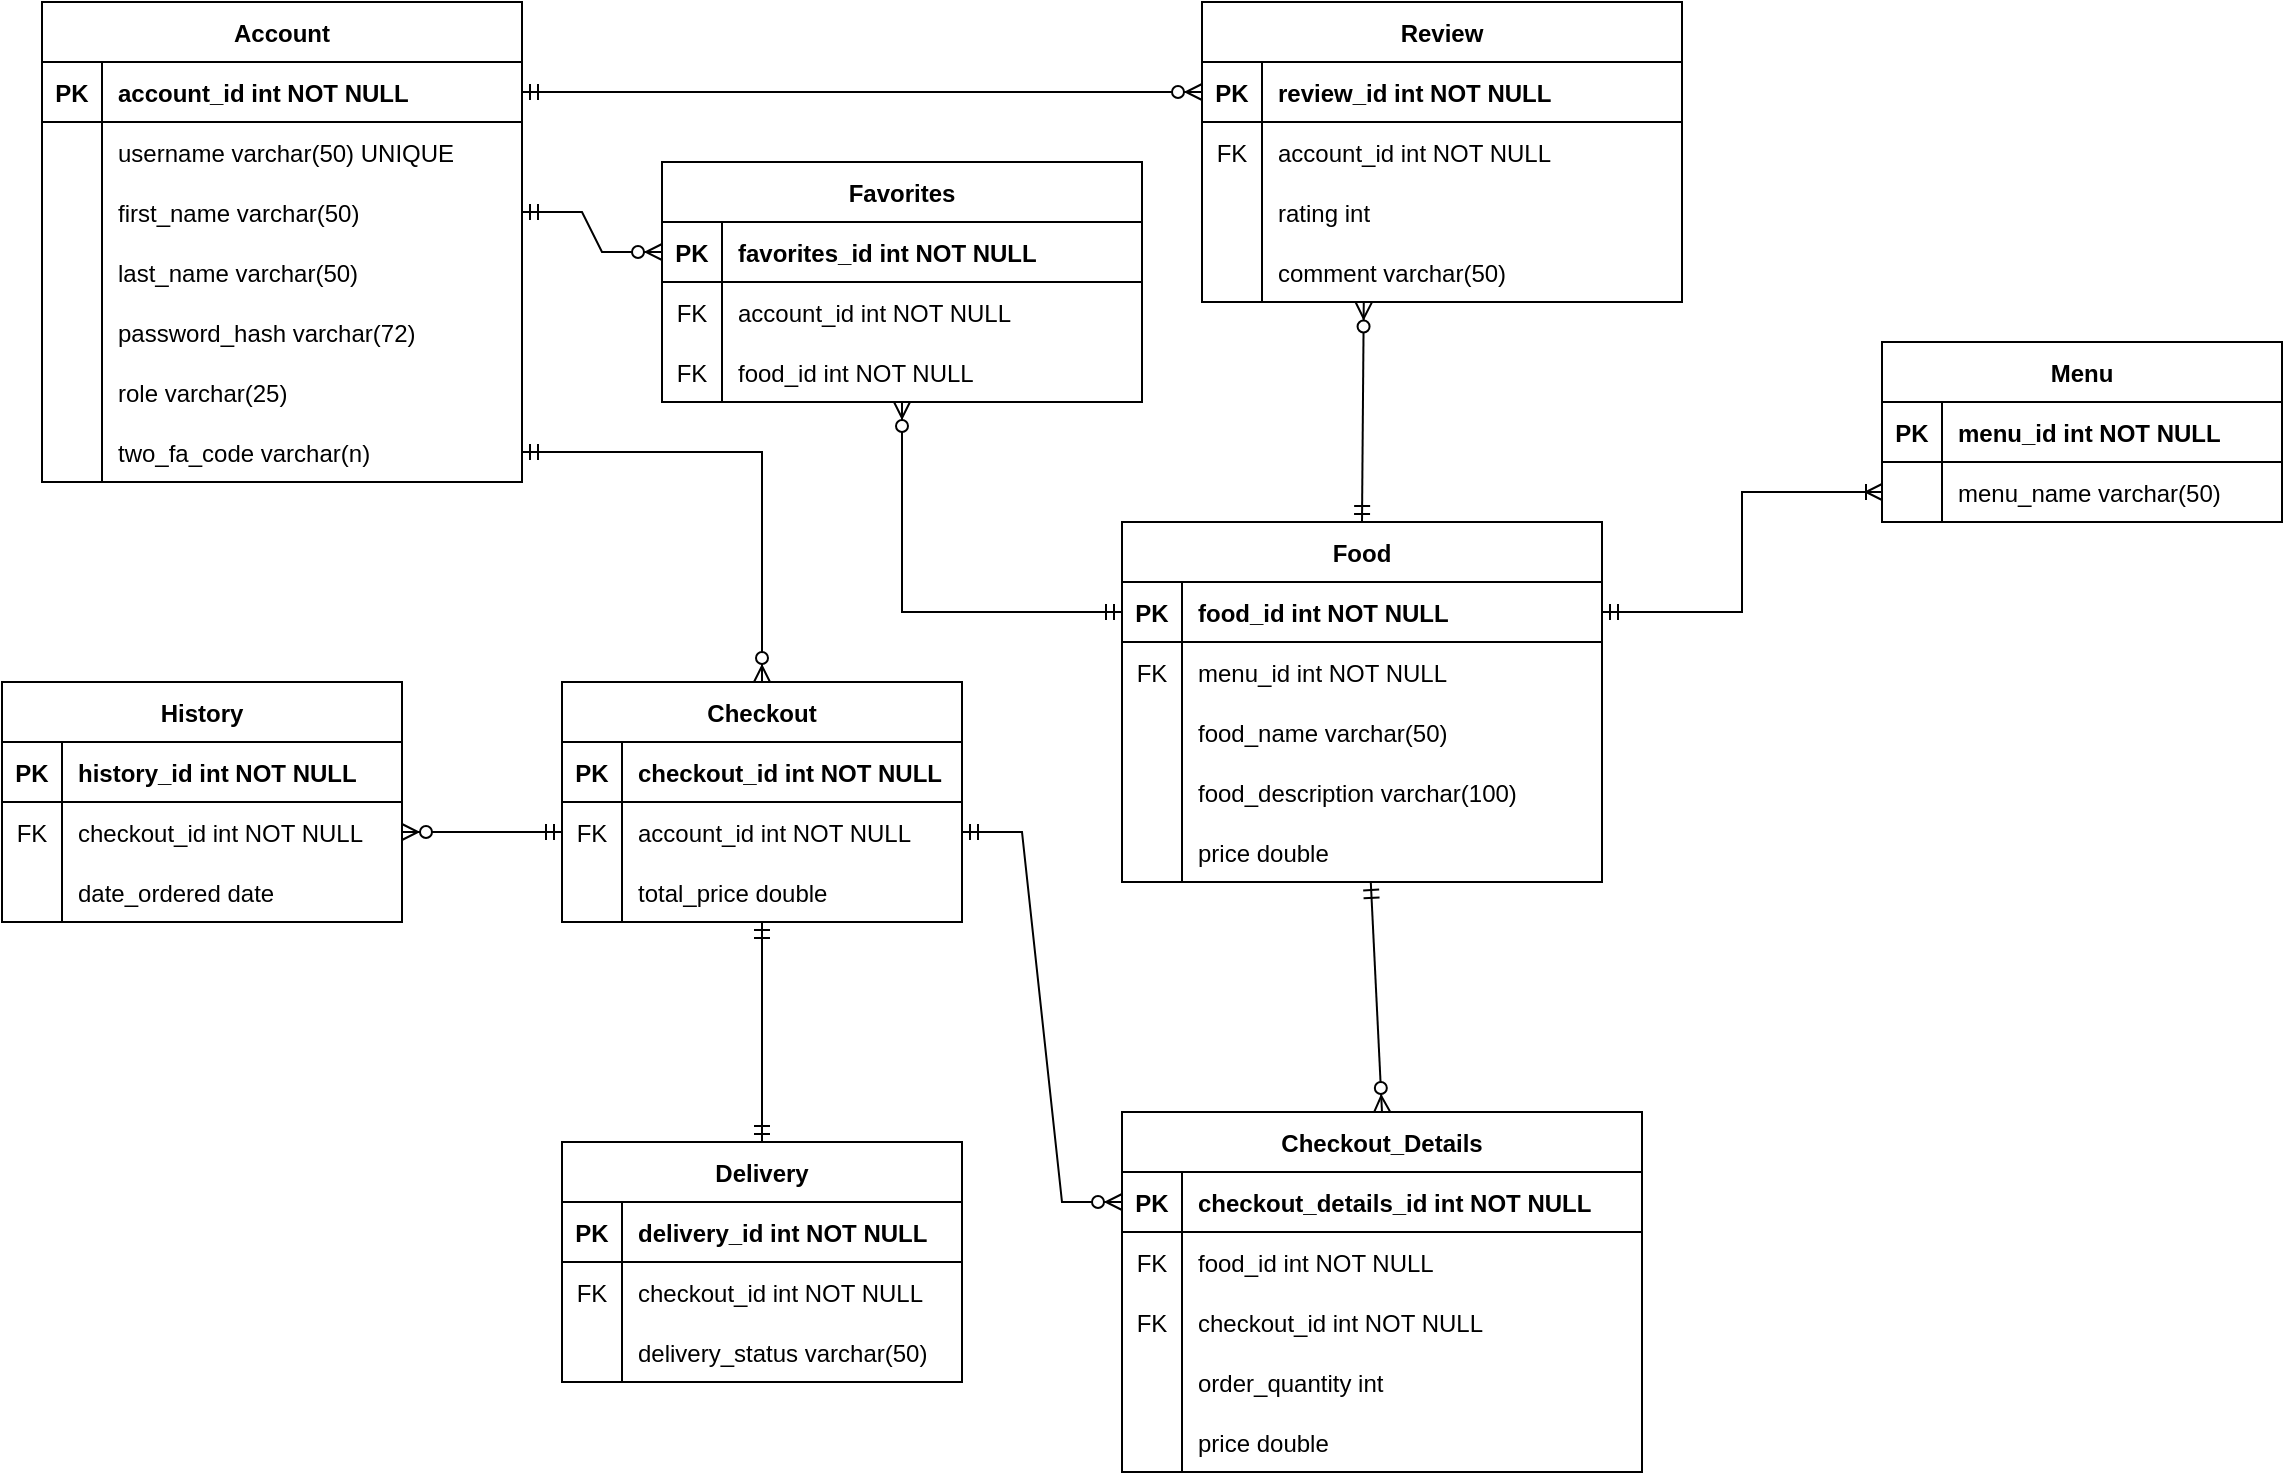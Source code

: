<mxfile version="20.5.1" type="device"><diagram id="R2lEEEUBdFMjLlhIrx00" name="Page-1"><mxGraphModel dx="1298" dy="674" grid="1" gridSize="10" guides="1" tooltips="1" connect="1" arrows="1" fold="1" page="1" pageScale="1" pageWidth="850" pageHeight="1100" math="0" shadow="0" extFonts="Permanent Marker^https://fonts.googleapis.com/css?family=Permanent+Marker"><root><mxCell id="0"/><mxCell id="1" parent="0"/><mxCell id="YbYErxFP-lbAwRTRy43z-1" value="Account" style="shape=table;startSize=30;container=1;collapsible=1;childLayout=tableLayout;fixedRows=1;rowLines=0;fontStyle=1;align=center;resizeLast=1;" parent="1" vertex="1"><mxGeometry x="60" y="100" width="240" height="240" as="geometry"/></mxCell><mxCell id="YbYErxFP-lbAwRTRy43z-2" value="" style="shape=tableRow;horizontal=0;startSize=0;swimlaneHead=0;swimlaneBody=0;fillColor=none;collapsible=0;dropTarget=0;points=[[0,0.5],[1,0.5]];portConstraint=eastwest;top=0;left=0;right=0;bottom=1;" parent="YbYErxFP-lbAwRTRy43z-1" vertex="1"><mxGeometry y="30" width="240" height="30" as="geometry"/></mxCell><mxCell id="YbYErxFP-lbAwRTRy43z-3" value="PK" style="shape=partialRectangle;connectable=0;fillColor=none;top=0;left=0;bottom=0;right=0;fontStyle=1;overflow=hidden;" parent="YbYErxFP-lbAwRTRy43z-2" vertex="1"><mxGeometry width="30" height="30" as="geometry"><mxRectangle width="30" height="30" as="alternateBounds"/></mxGeometry></mxCell><mxCell id="YbYErxFP-lbAwRTRy43z-4" value="account_id int NOT NULL" style="shape=partialRectangle;connectable=0;fillColor=none;top=0;left=0;bottom=0;right=0;align=left;spacingLeft=6;fontStyle=1;overflow=hidden;" parent="YbYErxFP-lbAwRTRy43z-2" vertex="1"><mxGeometry x="30" width="210" height="30" as="geometry"><mxRectangle width="210" height="30" as="alternateBounds"/></mxGeometry></mxCell><mxCell id="b9dShEdk5ULYWn5L9ucZ-7" value="" style="shape=tableRow;horizontal=0;startSize=0;swimlaneHead=0;swimlaneBody=0;fillColor=none;collapsible=0;dropTarget=0;points=[[0,0.5],[1,0.5]];portConstraint=eastwest;top=0;left=0;right=0;bottom=0;" vertex="1" parent="YbYErxFP-lbAwRTRy43z-1"><mxGeometry y="60" width="240" height="30" as="geometry"/></mxCell><mxCell id="b9dShEdk5ULYWn5L9ucZ-8" value="" style="shape=partialRectangle;connectable=0;fillColor=none;top=0;left=0;bottom=0;right=0;editable=1;overflow=hidden;" vertex="1" parent="b9dShEdk5ULYWn5L9ucZ-7"><mxGeometry width="30" height="30" as="geometry"><mxRectangle width="30" height="30" as="alternateBounds"/></mxGeometry></mxCell><mxCell id="b9dShEdk5ULYWn5L9ucZ-9" value="username varchar(50) UNIQUE" style="shape=partialRectangle;connectable=0;fillColor=none;top=0;left=0;bottom=0;right=0;align=left;spacingLeft=6;overflow=hidden;" vertex="1" parent="b9dShEdk5ULYWn5L9ucZ-7"><mxGeometry x="30" width="210" height="30" as="geometry"><mxRectangle width="210" height="30" as="alternateBounds"/></mxGeometry></mxCell><mxCell id="YbYErxFP-lbAwRTRy43z-5" value="" style="shape=tableRow;horizontal=0;startSize=0;swimlaneHead=0;swimlaneBody=0;fillColor=none;collapsible=0;dropTarget=0;points=[[0,0.5],[1,0.5]];portConstraint=eastwest;top=0;left=0;right=0;bottom=0;" parent="YbYErxFP-lbAwRTRy43z-1" vertex="1"><mxGeometry y="90" width="240" height="30" as="geometry"/></mxCell><mxCell id="YbYErxFP-lbAwRTRy43z-6" value="" style="shape=partialRectangle;connectable=0;fillColor=none;top=0;left=0;bottom=0;right=0;editable=1;overflow=hidden;" parent="YbYErxFP-lbAwRTRy43z-5" vertex="1"><mxGeometry width="30" height="30" as="geometry"><mxRectangle width="30" height="30" as="alternateBounds"/></mxGeometry></mxCell><mxCell id="YbYErxFP-lbAwRTRy43z-7" value="first_name varchar(50)" style="shape=partialRectangle;connectable=0;fillColor=none;top=0;left=0;bottom=0;right=0;align=left;spacingLeft=6;overflow=hidden;" parent="YbYErxFP-lbAwRTRy43z-5" vertex="1"><mxGeometry x="30" width="210" height="30" as="geometry"><mxRectangle width="210" height="30" as="alternateBounds"/></mxGeometry></mxCell><mxCell id="YbYErxFP-lbAwRTRy43z-8" value="" style="shape=tableRow;horizontal=0;startSize=0;swimlaneHead=0;swimlaneBody=0;fillColor=none;collapsible=0;dropTarget=0;points=[[0,0.5],[1,0.5]];portConstraint=eastwest;top=0;left=0;right=0;bottom=0;" parent="YbYErxFP-lbAwRTRy43z-1" vertex="1"><mxGeometry y="120" width="240" height="30" as="geometry"/></mxCell><mxCell id="YbYErxFP-lbAwRTRy43z-9" value="" style="shape=partialRectangle;connectable=0;fillColor=none;top=0;left=0;bottom=0;right=0;editable=1;overflow=hidden;" parent="YbYErxFP-lbAwRTRy43z-8" vertex="1"><mxGeometry width="30" height="30" as="geometry"><mxRectangle width="30" height="30" as="alternateBounds"/></mxGeometry></mxCell><mxCell id="YbYErxFP-lbAwRTRy43z-10" value="last_name varchar(50)" style="shape=partialRectangle;connectable=0;fillColor=none;top=0;left=0;bottom=0;right=0;align=left;spacingLeft=6;overflow=hidden;" parent="YbYErxFP-lbAwRTRy43z-8" vertex="1"><mxGeometry x="30" width="210" height="30" as="geometry"><mxRectangle width="210" height="30" as="alternateBounds"/></mxGeometry></mxCell><mxCell id="YbYErxFP-lbAwRTRy43z-11" value="" style="shape=tableRow;horizontal=0;startSize=0;swimlaneHead=0;swimlaneBody=0;fillColor=none;collapsible=0;dropTarget=0;points=[[0,0.5],[1,0.5]];portConstraint=eastwest;top=0;left=0;right=0;bottom=0;" parent="YbYErxFP-lbAwRTRy43z-1" vertex="1"><mxGeometry y="150" width="240" height="30" as="geometry"/></mxCell><mxCell id="YbYErxFP-lbAwRTRy43z-12" value="" style="shape=partialRectangle;connectable=0;fillColor=none;top=0;left=0;bottom=0;right=0;editable=1;overflow=hidden;" parent="YbYErxFP-lbAwRTRy43z-11" vertex="1"><mxGeometry width="30" height="30" as="geometry"><mxRectangle width="30" height="30" as="alternateBounds"/></mxGeometry></mxCell><mxCell id="YbYErxFP-lbAwRTRy43z-13" value="password_hash varchar(72)" style="shape=partialRectangle;connectable=0;fillColor=none;top=0;left=0;bottom=0;right=0;align=left;spacingLeft=6;overflow=hidden;" parent="YbYErxFP-lbAwRTRy43z-11" vertex="1"><mxGeometry x="30" width="210" height="30" as="geometry"><mxRectangle width="210" height="30" as="alternateBounds"/></mxGeometry></mxCell><mxCell id="b9dShEdk5ULYWn5L9ucZ-46" value="" style="shape=tableRow;horizontal=0;startSize=0;swimlaneHead=0;swimlaneBody=0;fillColor=none;collapsible=0;dropTarget=0;points=[[0,0.5],[1,0.5]];portConstraint=eastwest;top=0;left=0;right=0;bottom=0;" vertex="1" parent="YbYErxFP-lbAwRTRy43z-1"><mxGeometry y="180" width="240" height="30" as="geometry"/></mxCell><mxCell id="b9dShEdk5ULYWn5L9ucZ-47" value="" style="shape=partialRectangle;connectable=0;fillColor=none;top=0;left=0;bottom=0;right=0;editable=1;overflow=hidden;" vertex="1" parent="b9dShEdk5ULYWn5L9ucZ-46"><mxGeometry width="30" height="30" as="geometry"><mxRectangle width="30" height="30" as="alternateBounds"/></mxGeometry></mxCell><mxCell id="b9dShEdk5ULYWn5L9ucZ-48" value="role varchar(25)" style="shape=partialRectangle;connectable=0;fillColor=none;top=0;left=0;bottom=0;right=0;align=left;spacingLeft=6;overflow=hidden;" vertex="1" parent="b9dShEdk5ULYWn5L9ucZ-46"><mxGeometry x="30" width="210" height="30" as="geometry"><mxRectangle width="210" height="30" as="alternateBounds"/></mxGeometry></mxCell><mxCell id="b9dShEdk5ULYWn5L9ucZ-101" value="" style="shape=tableRow;horizontal=0;startSize=0;swimlaneHead=0;swimlaneBody=0;fillColor=none;collapsible=0;dropTarget=0;points=[[0,0.5],[1,0.5]];portConstraint=eastwest;top=0;left=0;right=0;bottom=0;" vertex="1" parent="YbYErxFP-lbAwRTRy43z-1"><mxGeometry y="210" width="240" height="30" as="geometry"/></mxCell><mxCell id="b9dShEdk5ULYWn5L9ucZ-102" value="" style="shape=partialRectangle;connectable=0;fillColor=none;top=0;left=0;bottom=0;right=0;editable=1;overflow=hidden;" vertex="1" parent="b9dShEdk5ULYWn5L9ucZ-101"><mxGeometry width="30" height="30" as="geometry"><mxRectangle width="30" height="30" as="alternateBounds"/></mxGeometry></mxCell><mxCell id="b9dShEdk5ULYWn5L9ucZ-103" value="two_fa_code varchar(n)" style="shape=partialRectangle;connectable=0;fillColor=none;top=0;left=0;bottom=0;right=0;align=left;spacingLeft=6;overflow=hidden;" vertex="1" parent="b9dShEdk5ULYWn5L9ucZ-101"><mxGeometry x="30" width="210" height="30" as="geometry"><mxRectangle width="210" height="30" as="alternateBounds"/></mxGeometry></mxCell><mxCell id="YbYErxFP-lbAwRTRy43z-30" value="Food" style="shape=table;startSize=30;container=1;collapsible=1;childLayout=tableLayout;fixedRows=1;rowLines=0;fontStyle=1;align=center;resizeLast=1;" parent="1" vertex="1"><mxGeometry x="600" y="360" width="240" height="180" as="geometry"/></mxCell><mxCell id="YbYErxFP-lbAwRTRy43z-31" value="" style="shape=tableRow;horizontal=0;startSize=0;swimlaneHead=0;swimlaneBody=0;fillColor=none;collapsible=0;dropTarget=0;points=[[0,0.5],[1,0.5]];portConstraint=eastwest;top=0;left=0;right=0;bottom=1;" parent="YbYErxFP-lbAwRTRy43z-30" vertex="1"><mxGeometry y="30" width="240" height="30" as="geometry"/></mxCell><mxCell id="YbYErxFP-lbAwRTRy43z-32" value="PK" style="shape=partialRectangle;connectable=0;fillColor=none;top=0;left=0;bottom=0;right=0;fontStyle=1;overflow=hidden;" parent="YbYErxFP-lbAwRTRy43z-31" vertex="1"><mxGeometry width="30" height="30" as="geometry"><mxRectangle width="30" height="30" as="alternateBounds"/></mxGeometry></mxCell><mxCell id="YbYErxFP-lbAwRTRy43z-33" value="food_id int NOT NULL" style="shape=partialRectangle;connectable=0;fillColor=none;top=0;left=0;bottom=0;right=0;align=left;spacingLeft=6;fontStyle=1;overflow=hidden;" parent="YbYErxFP-lbAwRTRy43z-31" vertex="1"><mxGeometry x="30" width="210" height="30" as="geometry"><mxRectangle width="210" height="30" as="alternateBounds"/></mxGeometry></mxCell><mxCell id="b9dShEdk5ULYWn5L9ucZ-10" value="" style="shape=tableRow;horizontal=0;startSize=0;swimlaneHead=0;swimlaneBody=0;fillColor=none;collapsible=0;dropTarget=0;points=[[0,0.5],[1,0.5]];portConstraint=eastwest;top=0;left=0;right=0;bottom=0;" vertex="1" parent="YbYErxFP-lbAwRTRy43z-30"><mxGeometry y="60" width="240" height="30" as="geometry"/></mxCell><mxCell id="b9dShEdk5ULYWn5L9ucZ-11" value="FK" style="shape=partialRectangle;connectable=0;fillColor=none;top=0;left=0;bottom=0;right=0;editable=1;overflow=hidden;" vertex="1" parent="b9dShEdk5ULYWn5L9ucZ-10"><mxGeometry width="30" height="30" as="geometry"><mxRectangle width="30" height="30" as="alternateBounds"/></mxGeometry></mxCell><mxCell id="b9dShEdk5ULYWn5L9ucZ-12" value="menu_id int NOT NULL" style="shape=partialRectangle;connectable=0;fillColor=none;top=0;left=0;bottom=0;right=0;align=left;spacingLeft=6;overflow=hidden;fontStyle=0" vertex="1" parent="b9dShEdk5ULYWn5L9ucZ-10"><mxGeometry x="30" width="210" height="30" as="geometry"><mxRectangle width="210" height="30" as="alternateBounds"/></mxGeometry></mxCell><mxCell id="YbYErxFP-lbAwRTRy43z-34" value="" style="shape=tableRow;horizontal=0;startSize=0;swimlaneHead=0;swimlaneBody=0;fillColor=none;collapsible=0;dropTarget=0;points=[[0,0.5],[1,0.5]];portConstraint=eastwest;top=0;left=0;right=0;bottom=0;" parent="YbYErxFP-lbAwRTRy43z-30" vertex="1"><mxGeometry y="90" width="240" height="30" as="geometry"/></mxCell><mxCell id="YbYErxFP-lbAwRTRy43z-35" value="" style="shape=partialRectangle;connectable=0;fillColor=none;top=0;left=0;bottom=0;right=0;editable=1;overflow=hidden;" parent="YbYErxFP-lbAwRTRy43z-34" vertex="1"><mxGeometry width="30" height="30" as="geometry"><mxRectangle width="30" height="30" as="alternateBounds"/></mxGeometry></mxCell><mxCell id="YbYErxFP-lbAwRTRy43z-36" value="food_name varchar(50)" style="shape=partialRectangle;connectable=0;fillColor=none;top=0;left=0;bottom=0;right=0;align=left;spacingLeft=6;overflow=hidden;" parent="YbYErxFP-lbAwRTRy43z-34" vertex="1"><mxGeometry x="30" width="210" height="30" as="geometry"><mxRectangle width="210" height="30" as="alternateBounds"/></mxGeometry></mxCell><mxCell id="YbYErxFP-lbAwRTRy43z-37" value="" style="shape=tableRow;horizontal=0;startSize=0;swimlaneHead=0;swimlaneBody=0;fillColor=none;collapsible=0;dropTarget=0;points=[[0,0.5],[1,0.5]];portConstraint=eastwest;top=0;left=0;right=0;bottom=0;" parent="YbYErxFP-lbAwRTRy43z-30" vertex="1"><mxGeometry y="120" width="240" height="30" as="geometry"/></mxCell><mxCell id="YbYErxFP-lbAwRTRy43z-38" value="" style="shape=partialRectangle;connectable=0;fillColor=none;top=0;left=0;bottom=0;right=0;editable=1;overflow=hidden;" parent="YbYErxFP-lbAwRTRy43z-37" vertex="1"><mxGeometry width="30" height="30" as="geometry"><mxRectangle width="30" height="30" as="alternateBounds"/></mxGeometry></mxCell><mxCell id="YbYErxFP-lbAwRTRy43z-39" value="food_description varchar(100)" style="shape=partialRectangle;connectable=0;fillColor=none;top=0;left=0;bottom=0;right=0;align=left;spacingLeft=6;overflow=hidden;" parent="YbYErxFP-lbAwRTRy43z-37" vertex="1"><mxGeometry x="30" width="210" height="30" as="geometry"><mxRectangle width="210" height="30" as="alternateBounds"/></mxGeometry></mxCell><mxCell id="YbYErxFP-lbAwRTRy43z-43" value="" style="shape=tableRow;horizontal=0;startSize=0;swimlaneHead=0;swimlaneBody=0;fillColor=none;collapsible=0;dropTarget=0;points=[[0,0.5],[1,0.5]];portConstraint=eastwest;top=0;left=0;right=0;bottom=0;" parent="YbYErxFP-lbAwRTRy43z-30" vertex="1"><mxGeometry y="150" width="240" height="30" as="geometry"/></mxCell><mxCell id="YbYErxFP-lbAwRTRy43z-44" value="" style="shape=partialRectangle;connectable=0;fillColor=none;top=0;left=0;bottom=0;right=0;editable=1;overflow=hidden;" parent="YbYErxFP-lbAwRTRy43z-43" vertex="1"><mxGeometry width="30" height="30" as="geometry"><mxRectangle width="30" height="30" as="alternateBounds"/></mxGeometry></mxCell><mxCell id="YbYErxFP-lbAwRTRy43z-45" value="price double" style="shape=partialRectangle;connectable=0;fillColor=none;top=0;left=0;bottom=0;right=0;align=left;spacingLeft=6;overflow=hidden;" parent="YbYErxFP-lbAwRTRy43z-43" vertex="1"><mxGeometry x="30" width="210" height="30" as="geometry"><mxRectangle width="210" height="30" as="alternateBounds"/></mxGeometry></mxCell><mxCell id="ugY8CHYmhXiJrst5l3J7-14" value="Menu" style="shape=table;startSize=30;container=1;collapsible=1;childLayout=tableLayout;fixedRows=1;rowLines=0;fontStyle=1;align=center;resizeLast=1;" parent="1" vertex="1"><mxGeometry x="980" y="270" width="200" height="90" as="geometry"/></mxCell><mxCell id="ugY8CHYmhXiJrst5l3J7-15" value="" style="shape=tableRow;horizontal=0;startSize=0;swimlaneHead=0;swimlaneBody=0;fillColor=none;collapsible=0;dropTarget=0;points=[[0,0.5],[1,0.5]];portConstraint=eastwest;top=0;left=0;right=0;bottom=1;" parent="ugY8CHYmhXiJrst5l3J7-14" vertex="1"><mxGeometry y="30" width="200" height="30" as="geometry"/></mxCell><mxCell id="ugY8CHYmhXiJrst5l3J7-16" value="PK" style="shape=partialRectangle;connectable=0;fillColor=none;top=0;left=0;bottom=0;right=0;fontStyle=1;overflow=hidden;" parent="ugY8CHYmhXiJrst5l3J7-15" vertex="1"><mxGeometry width="30" height="30" as="geometry"><mxRectangle width="30" height="30" as="alternateBounds"/></mxGeometry></mxCell><mxCell id="ugY8CHYmhXiJrst5l3J7-17" value="menu_id int NOT NULL" style="shape=partialRectangle;connectable=0;fillColor=none;top=0;left=0;bottom=0;right=0;align=left;spacingLeft=6;fontStyle=1;overflow=hidden;" parent="ugY8CHYmhXiJrst5l3J7-15" vertex="1"><mxGeometry x="30" width="170" height="30" as="geometry"><mxRectangle width="170" height="30" as="alternateBounds"/></mxGeometry></mxCell><mxCell id="ugY8CHYmhXiJrst5l3J7-21" value="" style="shape=tableRow;horizontal=0;startSize=0;swimlaneHead=0;swimlaneBody=0;fillColor=none;collapsible=0;dropTarget=0;points=[[0,0.5],[1,0.5]];portConstraint=eastwest;top=0;left=0;right=0;bottom=0;" parent="ugY8CHYmhXiJrst5l3J7-14" vertex="1"><mxGeometry y="60" width="200" height="30" as="geometry"/></mxCell><mxCell id="ugY8CHYmhXiJrst5l3J7-22" value="" style="shape=partialRectangle;connectable=0;fillColor=none;top=0;left=0;bottom=0;right=0;editable=1;overflow=hidden;" parent="ugY8CHYmhXiJrst5l3J7-21" vertex="1"><mxGeometry width="30" height="30" as="geometry"><mxRectangle width="30" height="30" as="alternateBounds"/></mxGeometry></mxCell><mxCell id="ugY8CHYmhXiJrst5l3J7-23" value="menu_name varchar(50)" style="shape=partialRectangle;connectable=0;fillColor=none;top=0;left=0;bottom=0;right=0;align=left;spacingLeft=6;overflow=hidden;" parent="ugY8CHYmhXiJrst5l3J7-21" vertex="1"><mxGeometry x="30" width="170" height="30" as="geometry"><mxRectangle width="170" height="30" as="alternateBounds"/></mxGeometry></mxCell><mxCell id="ugY8CHYmhXiJrst5l3J7-51" value="Checkout_Details" style="shape=table;startSize=30;container=1;collapsible=1;childLayout=tableLayout;fixedRows=1;rowLines=0;fontStyle=1;align=center;resizeLast=1;" parent="1" vertex="1"><mxGeometry x="600" y="655" width="260" height="180" as="geometry"/></mxCell><mxCell id="ugY8CHYmhXiJrst5l3J7-52" value="" style="shape=tableRow;horizontal=0;startSize=0;swimlaneHead=0;swimlaneBody=0;fillColor=none;collapsible=0;dropTarget=0;points=[[0,0.5],[1,0.5]];portConstraint=eastwest;top=0;left=0;right=0;bottom=1;" parent="ugY8CHYmhXiJrst5l3J7-51" vertex="1"><mxGeometry y="30" width="260" height="30" as="geometry"/></mxCell><mxCell id="ugY8CHYmhXiJrst5l3J7-53" value="PK" style="shape=partialRectangle;connectable=0;fillColor=none;top=0;left=0;bottom=0;right=0;fontStyle=1;overflow=hidden;" parent="ugY8CHYmhXiJrst5l3J7-52" vertex="1"><mxGeometry width="30" height="30" as="geometry"><mxRectangle width="30" height="30" as="alternateBounds"/></mxGeometry></mxCell><mxCell id="ugY8CHYmhXiJrst5l3J7-54" value="checkout_details_id int NOT NULL" style="shape=partialRectangle;connectable=0;fillColor=none;top=0;left=0;bottom=0;right=0;align=left;spacingLeft=6;fontStyle=1;overflow=hidden;" parent="ugY8CHYmhXiJrst5l3J7-52" vertex="1"><mxGeometry x="30" width="230" height="30" as="geometry"><mxRectangle width="230" height="30" as="alternateBounds"/></mxGeometry></mxCell><mxCell id="ugY8CHYmhXiJrst5l3J7-55" value="" style="shape=tableRow;horizontal=0;startSize=0;swimlaneHead=0;swimlaneBody=0;fillColor=none;collapsible=0;dropTarget=0;points=[[0,0.5],[1,0.5]];portConstraint=eastwest;top=0;left=0;right=0;bottom=0;" parent="ugY8CHYmhXiJrst5l3J7-51" vertex="1"><mxGeometry y="60" width="260" height="30" as="geometry"/></mxCell><mxCell id="ugY8CHYmhXiJrst5l3J7-56" value="FK" style="shape=partialRectangle;connectable=0;fillColor=none;top=0;left=0;bottom=0;right=0;editable=1;overflow=hidden;" parent="ugY8CHYmhXiJrst5l3J7-55" vertex="1"><mxGeometry width="30" height="30" as="geometry"><mxRectangle width="30" height="30" as="alternateBounds"/></mxGeometry></mxCell><mxCell id="ugY8CHYmhXiJrst5l3J7-57" value="food_id int NOT NULL" style="shape=partialRectangle;connectable=0;fillColor=none;top=0;left=0;bottom=0;right=0;align=left;spacingLeft=6;overflow=hidden;" parent="ugY8CHYmhXiJrst5l3J7-55" vertex="1"><mxGeometry x="30" width="230" height="30" as="geometry"><mxRectangle width="230" height="30" as="alternateBounds"/></mxGeometry></mxCell><mxCell id="b9dShEdk5ULYWn5L9ucZ-2" value="" style="shape=tableRow;horizontal=0;startSize=0;swimlaneHead=0;swimlaneBody=0;fillColor=none;collapsible=0;dropTarget=0;points=[[0,0.5],[1,0.5]];portConstraint=eastwest;top=0;left=0;right=0;bottom=0;" vertex="1" parent="ugY8CHYmhXiJrst5l3J7-51"><mxGeometry y="90" width="260" height="30" as="geometry"/></mxCell><mxCell id="b9dShEdk5ULYWn5L9ucZ-3" value="FK" style="shape=partialRectangle;connectable=0;fillColor=none;top=0;left=0;bottom=0;right=0;editable=1;overflow=hidden;" vertex="1" parent="b9dShEdk5ULYWn5L9ucZ-2"><mxGeometry width="30" height="30" as="geometry"><mxRectangle width="30" height="30" as="alternateBounds"/></mxGeometry></mxCell><mxCell id="b9dShEdk5ULYWn5L9ucZ-4" value="checkout_id int NOT NULL" style="shape=partialRectangle;connectable=0;fillColor=none;top=0;left=0;bottom=0;right=0;align=left;spacingLeft=6;overflow=hidden;" vertex="1" parent="b9dShEdk5ULYWn5L9ucZ-2"><mxGeometry x="30" width="230" height="30" as="geometry"><mxRectangle width="230" height="30" as="alternateBounds"/></mxGeometry></mxCell><mxCell id="ugY8CHYmhXiJrst5l3J7-58" value="" style="shape=tableRow;horizontal=0;startSize=0;swimlaneHead=0;swimlaneBody=0;fillColor=none;collapsible=0;dropTarget=0;points=[[0,0.5],[1,0.5]];portConstraint=eastwest;top=0;left=0;right=0;bottom=0;" parent="ugY8CHYmhXiJrst5l3J7-51" vertex="1"><mxGeometry y="120" width="260" height="30" as="geometry"/></mxCell><mxCell id="ugY8CHYmhXiJrst5l3J7-59" value="" style="shape=partialRectangle;connectable=0;fillColor=none;top=0;left=0;bottom=0;right=0;editable=1;overflow=hidden;" parent="ugY8CHYmhXiJrst5l3J7-58" vertex="1"><mxGeometry width="30" height="30" as="geometry"><mxRectangle width="30" height="30" as="alternateBounds"/></mxGeometry></mxCell><mxCell id="ugY8CHYmhXiJrst5l3J7-60" value="order_quantity int" style="shape=partialRectangle;connectable=0;fillColor=none;top=0;left=0;bottom=0;right=0;align=left;spacingLeft=6;overflow=hidden;" parent="ugY8CHYmhXiJrst5l3J7-58" vertex="1"><mxGeometry x="30" width="230" height="30" as="geometry"><mxRectangle width="230" height="30" as="alternateBounds"/></mxGeometry></mxCell><mxCell id="9MceREybNH572keUIVft-12" value="" style="shape=tableRow;horizontal=0;startSize=0;swimlaneHead=0;swimlaneBody=0;fillColor=none;collapsible=0;dropTarget=0;points=[[0,0.5],[1,0.5]];portConstraint=eastwest;top=0;left=0;right=0;bottom=0;" parent="ugY8CHYmhXiJrst5l3J7-51" vertex="1"><mxGeometry y="150" width="260" height="30" as="geometry"/></mxCell><mxCell id="9MceREybNH572keUIVft-13" value="" style="shape=partialRectangle;connectable=0;fillColor=none;top=0;left=0;bottom=0;right=0;editable=1;overflow=hidden;" parent="9MceREybNH572keUIVft-12" vertex="1"><mxGeometry width="30" height="30" as="geometry"><mxRectangle width="30" height="30" as="alternateBounds"/></mxGeometry></mxCell><mxCell id="9MceREybNH572keUIVft-14" value="price double" style="shape=partialRectangle;connectable=0;fillColor=none;top=0;left=0;bottom=0;right=0;align=left;spacingLeft=6;overflow=hidden;" parent="9MceREybNH572keUIVft-12" vertex="1"><mxGeometry x="30" width="230" height="30" as="geometry"><mxRectangle width="230" height="30" as="alternateBounds"/></mxGeometry></mxCell><mxCell id="9MceREybNH572keUIVft-1" value="Checkout" style="shape=table;startSize=30;container=1;collapsible=1;childLayout=tableLayout;fixedRows=1;rowLines=0;fontStyle=1;align=center;resizeLast=1;" parent="1" vertex="1"><mxGeometry x="320" y="440" width="200" height="120" as="geometry"/></mxCell><mxCell id="9MceREybNH572keUIVft-2" value="" style="shape=tableRow;horizontal=0;startSize=0;swimlaneHead=0;swimlaneBody=0;fillColor=none;collapsible=0;dropTarget=0;points=[[0,0.5],[1,0.5]];portConstraint=eastwest;top=0;left=0;right=0;bottom=1;" parent="9MceREybNH572keUIVft-1" vertex="1"><mxGeometry y="30" width="200" height="30" as="geometry"/></mxCell><mxCell id="9MceREybNH572keUIVft-3" value="PK" style="shape=partialRectangle;connectable=0;fillColor=none;top=0;left=0;bottom=0;right=0;fontStyle=1;overflow=hidden;" parent="9MceREybNH572keUIVft-2" vertex="1"><mxGeometry width="30" height="30" as="geometry"><mxRectangle width="30" height="30" as="alternateBounds"/></mxGeometry></mxCell><mxCell id="9MceREybNH572keUIVft-4" value="checkout_id int NOT NULL" style="shape=partialRectangle;connectable=0;fillColor=none;top=0;left=0;bottom=0;right=0;align=left;spacingLeft=6;fontStyle=1;overflow=hidden;" parent="9MceREybNH572keUIVft-2" vertex="1"><mxGeometry x="30" width="170" height="30" as="geometry"><mxRectangle width="170" height="30" as="alternateBounds"/></mxGeometry></mxCell><mxCell id="0GHwxbg_NOjpdutLXq-D-7" value="" style="shape=tableRow;horizontal=0;startSize=0;swimlaneHead=0;swimlaneBody=0;fillColor=none;collapsible=0;dropTarget=0;points=[[0,0.5],[1,0.5]];portConstraint=eastwest;top=0;left=0;right=0;bottom=0;" parent="9MceREybNH572keUIVft-1" vertex="1"><mxGeometry y="60" width="200" height="30" as="geometry"/></mxCell><mxCell id="0GHwxbg_NOjpdutLXq-D-8" value="FK" style="shape=partialRectangle;connectable=0;fillColor=none;top=0;left=0;bottom=0;right=0;editable=1;overflow=hidden;" parent="0GHwxbg_NOjpdutLXq-D-7" vertex="1"><mxGeometry width="30" height="30" as="geometry"><mxRectangle width="30" height="30" as="alternateBounds"/></mxGeometry></mxCell><mxCell id="0GHwxbg_NOjpdutLXq-D-9" value="account_id int NOT NULL" style="shape=partialRectangle;connectable=0;fillColor=none;top=0;left=0;bottom=0;right=0;align=left;spacingLeft=6;overflow=hidden;" parent="0GHwxbg_NOjpdutLXq-D-7" vertex="1"><mxGeometry x="30" width="170" height="30" as="geometry"><mxRectangle width="170" height="30" as="alternateBounds"/></mxGeometry></mxCell><mxCell id="9MceREybNH572keUIVft-8" value="" style="shape=tableRow;horizontal=0;startSize=0;swimlaneHead=0;swimlaneBody=0;fillColor=none;collapsible=0;dropTarget=0;points=[[0,0.5],[1,0.5]];portConstraint=eastwest;top=0;left=0;right=0;bottom=0;" parent="9MceREybNH572keUIVft-1" vertex="1"><mxGeometry y="90" width="200" height="30" as="geometry"/></mxCell><mxCell id="9MceREybNH572keUIVft-9" value="" style="shape=partialRectangle;connectable=0;fillColor=none;top=0;left=0;bottom=0;right=0;editable=1;overflow=hidden;" parent="9MceREybNH572keUIVft-8" vertex="1"><mxGeometry width="30" height="30" as="geometry"><mxRectangle width="30" height="30" as="alternateBounds"/></mxGeometry></mxCell><mxCell id="9MceREybNH572keUIVft-10" value="total_price double" style="shape=partialRectangle;connectable=0;fillColor=none;top=0;left=0;bottom=0;right=0;align=left;spacingLeft=6;overflow=hidden;" parent="9MceREybNH572keUIVft-8" vertex="1"><mxGeometry x="30" width="170" height="30" as="geometry"><mxRectangle width="170" height="30" as="alternateBounds"/></mxGeometry></mxCell><mxCell id="9MceREybNH572keUIVft-49" value="Delivery" style="shape=table;startSize=30;container=1;collapsible=1;childLayout=tableLayout;fixedRows=1;rowLines=0;fontStyle=1;align=center;resizeLast=1;" parent="1" vertex="1"><mxGeometry x="320" y="670" width="200" height="120" as="geometry"/></mxCell><mxCell id="9MceREybNH572keUIVft-50" value="" style="shape=tableRow;horizontal=0;startSize=0;swimlaneHead=0;swimlaneBody=0;fillColor=none;collapsible=0;dropTarget=0;points=[[0,0.5],[1,0.5]];portConstraint=eastwest;top=0;left=0;right=0;bottom=1;" parent="9MceREybNH572keUIVft-49" vertex="1"><mxGeometry y="30" width="200" height="30" as="geometry"/></mxCell><mxCell id="9MceREybNH572keUIVft-51" value="PK" style="shape=partialRectangle;connectable=0;fillColor=none;top=0;left=0;bottom=0;right=0;fontStyle=1;overflow=hidden;" parent="9MceREybNH572keUIVft-50" vertex="1"><mxGeometry width="30" height="30" as="geometry"><mxRectangle width="30" height="30" as="alternateBounds"/></mxGeometry></mxCell><mxCell id="9MceREybNH572keUIVft-52" value="delivery_id int NOT NULL" style="shape=partialRectangle;connectable=0;fillColor=none;top=0;left=0;bottom=0;right=0;align=left;spacingLeft=6;fontStyle=1;overflow=hidden;" parent="9MceREybNH572keUIVft-50" vertex="1"><mxGeometry x="30" width="170" height="30" as="geometry"><mxRectangle width="170" height="30" as="alternateBounds"/></mxGeometry></mxCell><mxCell id="9MceREybNH572keUIVft-53" value="" style="shape=tableRow;horizontal=0;startSize=0;swimlaneHead=0;swimlaneBody=0;fillColor=none;collapsible=0;dropTarget=0;points=[[0,0.5],[1,0.5]];portConstraint=eastwest;top=0;left=0;right=0;bottom=0;" parent="9MceREybNH572keUIVft-49" vertex="1"><mxGeometry y="60" width="200" height="30" as="geometry"/></mxCell><mxCell id="9MceREybNH572keUIVft-54" value="FK" style="shape=partialRectangle;connectable=0;fillColor=none;top=0;left=0;bottom=0;right=0;editable=1;overflow=hidden;" parent="9MceREybNH572keUIVft-53" vertex="1"><mxGeometry width="30" height="30" as="geometry"><mxRectangle width="30" height="30" as="alternateBounds"/></mxGeometry></mxCell><mxCell id="9MceREybNH572keUIVft-55" value="checkout_id int NOT NULL" style="shape=partialRectangle;connectable=0;fillColor=none;top=0;left=0;bottom=0;right=0;align=left;spacingLeft=6;overflow=hidden;" parent="9MceREybNH572keUIVft-53" vertex="1"><mxGeometry x="30" width="170" height="30" as="geometry"><mxRectangle width="170" height="30" as="alternateBounds"/></mxGeometry></mxCell><mxCell id="9MceREybNH572keUIVft-56" value="" style="shape=tableRow;horizontal=0;startSize=0;swimlaneHead=0;swimlaneBody=0;fillColor=none;collapsible=0;dropTarget=0;points=[[0,0.5],[1,0.5]];portConstraint=eastwest;top=0;left=0;right=0;bottom=0;" parent="9MceREybNH572keUIVft-49" vertex="1"><mxGeometry y="90" width="200" height="30" as="geometry"/></mxCell><mxCell id="9MceREybNH572keUIVft-57" value="" style="shape=partialRectangle;connectable=0;fillColor=none;top=0;left=0;bottom=0;right=0;editable=1;overflow=hidden;" parent="9MceREybNH572keUIVft-56" vertex="1"><mxGeometry width="30" height="30" as="geometry"><mxRectangle width="30" height="30" as="alternateBounds"/></mxGeometry></mxCell><mxCell id="9MceREybNH572keUIVft-58" value="delivery_status varchar(50)" style="shape=partialRectangle;connectable=0;fillColor=none;top=0;left=0;bottom=0;right=0;align=left;spacingLeft=6;overflow=hidden;" parent="9MceREybNH572keUIVft-56" vertex="1"><mxGeometry x="30" width="170" height="30" as="geometry"><mxRectangle width="170" height="30" as="alternateBounds"/></mxGeometry></mxCell><mxCell id="0GHwxbg_NOjpdutLXq-D-10" value="History" style="shape=table;startSize=30;container=1;collapsible=1;childLayout=tableLayout;fixedRows=1;rowLines=0;fontStyle=1;align=center;resizeLast=1;" parent="1" vertex="1"><mxGeometry x="40" y="440" width="200" height="120" as="geometry"/></mxCell><mxCell id="0GHwxbg_NOjpdutLXq-D-11" value="" style="shape=tableRow;horizontal=0;startSize=0;swimlaneHead=0;swimlaneBody=0;fillColor=none;collapsible=0;dropTarget=0;points=[[0,0.5],[1,0.5]];portConstraint=eastwest;top=0;left=0;right=0;bottom=1;" parent="0GHwxbg_NOjpdutLXq-D-10" vertex="1"><mxGeometry y="30" width="200" height="30" as="geometry"/></mxCell><mxCell id="0GHwxbg_NOjpdutLXq-D-12" value="PK" style="shape=partialRectangle;connectable=0;fillColor=none;top=0;left=0;bottom=0;right=0;fontStyle=1;overflow=hidden;" parent="0GHwxbg_NOjpdutLXq-D-11" vertex="1"><mxGeometry width="30" height="30" as="geometry"><mxRectangle width="30" height="30" as="alternateBounds"/></mxGeometry></mxCell><mxCell id="0GHwxbg_NOjpdutLXq-D-13" value="history_id int NOT NULL" style="shape=partialRectangle;connectable=0;fillColor=none;top=0;left=0;bottom=0;right=0;align=left;spacingLeft=6;fontStyle=1;overflow=hidden;" parent="0GHwxbg_NOjpdutLXq-D-11" vertex="1"><mxGeometry x="30" width="170" height="30" as="geometry"><mxRectangle width="170" height="30" as="alternateBounds"/></mxGeometry></mxCell><mxCell id="0GHwxbg_NOjpdutLXq-D-14" value="" style="shape=tableRow;horizontal=0;startSize=0;swimlaneHead=0;swimlaneBody=0;fillColor=none;collapsible=0;dropTarget=0;points=[[0,0.5],[1,0.5]];portConstraint=eastwest;top=0;left=0;right=0;bottom=0;" parent="0GHwxbg_NOjpdutLXq-D-10" vertex="1"><mxGeometry y="60" width="200" height="30" as="geometry"/></mxCell><mxCell id="0GHwxbg_NOjpdutLXq-D-15" value="FK" style="shape=partialRectangle;connectable=0;fillColor=none;top=0;left=0;bottom=0;right=0;editable=1;overflow=hidden;" parent="0GHwxbg_NOjpdutLXq-D-14" vertex="1"><mxGeometry width="30" height="30" as="geometry"><mxRectangle width="30" height="30" as="alternateBounds"/></mxGeometry></mxCell><mxCell id="0GHwxbg_NOjpdutLXq-D-16" value="checkout_id int NOT NULL" style="shape=partialRectangle;connectable=0;fillColor=none;top=0;left=0;bottom=0;right=0;align=left;spacingLeft=6;overflow=hidden;" parent="0GHwxbg_NOjpdutLXq-D-14" vertex="1"><mxGeometry x="30" width="170" height="30" as="geometry"><mxRectangle width="170" height="30" as="alternateBounds"/></mxGeometry></mxCell><mxCell id="0GHwxbg_NOjpdutLXq-D-17" value="" style="shape=tableRow;horizontal=0;startSize=0;swimlaneHead=0;swimlaneBody=0;fillColor=none;collapsible=0;dropTarget=0;points=[[0,0.5],[1,0.5]];portConstraint=eastwest;top=0;left=0;right=0;bottom=0;" parent="0GHwxbg_NOjpdutLXq-D-10" vertex="1"><mxGeometry y="90" width="200" height="30" as="geometry"/></mxCell><mxCell id="0GHwxbg_NOjpdutLXq-D-18" value="" style="shape=partialRectangle;connectable=0;fillColor=none;top=0;left=0;bottom=0;right=0;editable=1;overflow=hidden;" parent="0GHwxbg_NOjpdutLXq-D-17" vertex="1"><mxGeometry width="30" height="30" as="geometry"><mxRectangle width="30" height="30" as="alternateBounds"/></mxGeometry></mxCell><mxCell id="0GHwxbg_NOjpdutLXq-D-19" value="date_ordered date" style="shape=partialRectangle;connectable=0;fillColor=none;top=0;left=0;bottom=0;right=0;align=left;spacingLeft=6;overflow=hidden;" parent="0GHwxbg_NOjpdutLXq-D-17" vertex="1"><mxGeometry x="30" width="170" height="30" as="geometry"><mxRectangle width="170" height="30" as="alternateBounds"/></mxGeometry></mxCell><mxCell id="0GHwxbg_NOjpdutLXq-D-26" value="" style="fontSize=12;html=1;endArrow=ERzeroToMany;startArrow=ERmandOne;rounded=0;endSize=6;targetPerimeterSpacing=0;edgeStyle=orthogonalEdgeStyle;exitX=1;exitY=0.5;exitDx=0;exitDy=0;" parent="1" source="b9dShEdk5ULYWn5L9ucZ-101" target="9MceREybNH572keUIVft-1" edge="1"><mxGeometry width="100" height="100" relative="1" as="geometry"><mxPoint x="430" y="400" as="sourcePoint"/><mxPoint x="460" y="430" as="targetPoint"/></mxGeometry></mxCell><mxCell id="0GHwxbg_NOjpdutLXq-D-27" value="" style="edgeStyle=entityRelationEdgeStyle;fontSize=12;html=1;endArrow=ERzeroToMany;startArrow=ERmandOne;rounded=0;endSize=6;targetPerimeterSpacing=0;exitX=0;exitY=0.5;exitDx=0;exitDy=0;entryX=1;entryY=0.5;entryDx=0;entryDy=0;" parent="1" source="0GHwxbg_NOjpdutLXq-D-7" target="0GHwxbg_NOjpdutLXq-D-14" edge="1"><mxGeometry width="100" height="100" relative="1" as="geometry"><mxPoint x="290" y="460" as="sourcePoint"/><mxPoint x="270" y="520" as="targetPoint"/></mxGeometry></mxCell><mxCell id="0GHwxbg_NOjpdutLXq-D-28" value="" style="fontSize=12;html=1;endArrow=ERmandOne;startArrow=ERmandOne;rounded=0;endSize=6;targetPerimeterSpacing=0;exitX=0.5;exitY=0;exitDx=0;exitDy=0;" parent="1" source="9MceREybNH572keUIVft-49" target="9MceREybNH572keUIVft-8" edge="1"><mxGeometry width="100" height="100" relative="1" as="geometry"><mxPoint x="370" y="640" as="sourcePoint"/><mxPoint x="400" y="610" as="targetPoint"/></mxGeometry></mxCell><mxCell id="0GHwxbg_NOjpdutLXq-D-29" value="" style="fontSize=12;html=1;endArrow=ERoneToMany;startArrow=ERmandOne;rounded=0;endSize=6;targetPerimeterSpacing=0;exitX=1;exitY=0.5;exitDx=0;exitDy=0;edgeStyle=orthogonalEdgeStyle;" parent="1" source="YbYErxFP-lbAwRTRy43z-31" target="ugY8CHYmhXiJrst5l3J7-21" edge="1"><mxGeometry width="100" height="100" relative="1" as="geometry"><mxPoint x="490" y="450" as="sourcePoint"/><mxPoint x="590" y="350" as="targetPoint"/></mxGeometry></mxCell><mxCell id="b9dShEdk5ULYWn5L9ucZ-5" value="" style="edgeStyle=entityRelationEdgeStyle;fontSize=12;html=1;endArrow=ERzeroToMany;startArrow=ERmandOne;rounded=0;exitX=1;exitY=0.5;exitDx=0;exitDy=0;entryX=0;entryY=0.5;entryDx=0;entryDy=0;" edge="1" parent="1" source="0GHwxbg_NOjpdutLXq-D-7" target="ugY8CHYmhXiJrst5l3J7-52"><mxGeometry width="100" height="100" relative="1" as="geometry"><mxPoint x="80" y="790" as="sourcePoint"/><mxPoint x="550" y="630" as="targetPoint"/></mxGeometry></mxCell><mxCell id="b9dShEdk5ULYWn5L9ucZ-6" value="" style="fontSize=12;html=1;endArrow=ERzeroToMany;startArrow=ERmandOne;rounded=0;entryX=0.5;entryY=0;entryDx=0;entryDy=0;" edge="1" parent="1" source="YbYErxFP-lbAwRTRy43z-30" target="ugY8CHYmhXiJrst5l3J7-51"><mxGeometry width="100" height="100" relative="1" as="geometry"><mxPoint x="650" y="610" as="sourcePoint"/><mxPoint x="210" y="830" as="targetPoint"/></mxGeometry></mxCell><mxCell id="b9dShEdk5ULYWn5L9ucZ-57" value="Favorites" style="shape=table;startSize=30;container=1;collapsible=1;childLayout=tableLayout;fixedRows=1;rowLines=0;fontStyle=1;align=center;resizeLast=1;" vertex="1" parent="1"><mxGeometry x="370" y="180" width="240" height="120" as="geometry"/></mxCell><mxCell id="b9dShEdk5ULYWn5L9ucZ-58" value="" style="shape=tableRow;horizontal=0;startSize=0;swimlaneHead=0;swimlaneBody=0;fillColor=none;collapsible=0;dropTarget=0;points=[[0,0.5],[1,0.5]];portConstraint=eastwest;top=0;left=0;right=0;bottom=1;" vertex="1" parent="b9dShEdk5ULYWn5L9ucZ-57"><mxGeometry y="30" width="240" height="30" as="geometry"/></mxCell><mxCell id="b9dShEdk5ULYWn5L9ucZ-59" value="PK" style="shape=partialRectangle;connectable=0;fillColor=none;top=0;left=0;bottom=0;right=0;fontStyle=1;overflow=hidden;" vertex="1" parent="b9dShEdk5ULYWn5L9ucZ-58"><mxGeometry width="30" height="30" as="geometry"><mxRectangle width="30" height="30" as="alternateBounds"/></mxGeometry></mxCell><mxCell id="b9dShEdk5ULYWn5L9ucZ-60" value="favorites_id int NOT NULL" style="shape=partialRectangle;connectable=0;fillColor=none;top=0;left=0;bottom=0;right=0;align=left;spacingLeft=6;fontStyle=1;overflow=hidden;" vertex="1" parent="b9dShEdk5ULYWn5L9ucZ-58"><mxGeometry x="30" width="210" height="30" as="geometry"><mxRectangle width="210" height="30" as="alternateBounds"/></mxGeometry></mxCell><mxCell id="b9dShEdk5ULYWn5L9ucZ-61" value="" style="shape=tableRow;horizontal=0;startSize=0;swimlaneHead=0;swimlaneBody=0;fillColor=none;collapsible=0;dropTarget=0;points=[[0,0.5],[1,0.5]];portConstraint=eastwest;top=0;left=0;right=0;bottom=0;" vertex="1" parent="b9dShEdk5ULYWn5L9ucZ-57"><mxGeometry y="60" width="240" height="30" as="geometry"/></mxCell><mxCell id="b9dShEdk5ULYWn5L9ucZ-62" value="FK" style="shape=partialRectangle;connectable=0;fillColor=none;top=0;left=0;bottom=0;right=0;editable=1;overflow=hidden;" vertex="1" parent="b9dShEdk5ULYWn5L9ucZ-61"><mxGeometry width="30" height="30" as="geometry"><mxRectangle width="30" height="30" as="alternateBounds"/></mxGeometry></mxCell><mxCell id="b9dShEdk5ULYWn5L9ucZ-63" value="account_id int NOT NULL" style="shape=partialRectangle;connectable=0;fillColor=none;top=0;left=0;bottom=0;right=0;align=left;spacingLeft=6;overflow=hidden;" vertex="1" parent="b9dShEdk5ULYWn5L9ucZ-61"><mxGeometry x="30" width="210" height="30" as="geometry"><mxRectangle width="210" height="30" as="alternateBounds"/></mxGeometry></mxCell><mxCell id="b9dShEdk5ULYWn5L9ucZ-64" value="" style="shape=tableRow;horizontal=0;startSize=0;swimlaneHead=0;swimlaneBody=0;fillColor=none;collapsible=0;dropTarget=0;points=[[0,0.5],[1,0.5]];portConstraint=eastwest;top=0;left=0;right=0;bottom=0;" vertex="1" parent="b9dShEdk5ULYWn5L9ucZ-57"><mxGeometry y="90" width="240" height="30" as="geometry"/></mxCell><mxCell id="b9dShEdk5ULYWn5L9ucZ-65" value="FK" style="shape=partialRectangle;connectable=0;fillColor=none;top=0;left=0;bottom=0;right=0;editable=1;overflow=hidden;" vertex="1" parent="b9dShEdk5ULYWn5L9ucZ-64"><mxGeometry width="30" height="30" as="geometry"><mxRectangle width="30" height="30" as="alternateBounds"/></mxGeometry></mxCell><mxCell id="b9dShEdk5ULYWn5L9ucZ-66" value="food_id int NOT NULL" style="shape=partialRectangle;connectable=0;fillColor=none;top=0;left=0;bottom=0;right=0;align=left;spacingLeft=6;overflow=hidden;" vertex="1" parent="b9dShEdk5ULYWn5L9ucZ-64"><mxGeometry x="30" width="210" height="30" as="geometry"><mxRectangle width="210" height="30" as="alternateBounds"/></mxGeometry></mxCell><mxCell id="b9dShEdk5ULYWn5L9ucZ-81" value="" style="edgeStyle=entityRelationEdgeStyle;fontSize=12;html=1;endArrow=ERzeroToMany;startArrow=ERmandOne;rounded=0;endSize=6;targetPerimeterSpacing=0;exitX=1;exitY=0.5;exitDx=0;exitDy=0;entryX=0;entryY=0.5;entryDx=0;entryDy=0;" edge="1" parent="1" source="YbYErxFP-lbAwRTRy43z-5" target="b9dShEdk5ULYWn5L9ucZ-58"><mxGeometry width="100" height="100" relative="1" as="geometry"><mxPoint x="450" y="120" as="sourcePoint"/><mxPoint x="370" y="120" as="targetPoint"/></mxGeometry></mxCell><mxCell id="b9dShEdk5ULYWn5L9ucZ-84" value="" style="fontSize=12;html=1;endArrow=ERzeroToMany;startArrow=ERmandOne;rounded=0;endSize=6;targetPerimeterSpacing=0;exitX=0;exitY=0.5;exitDx=0;exitDy=0;" edge="1" parent="1" source="YbYErxFP-lbAwRTRy43z-31" target="b9dShEdk5ULYWn5L9ucZ-64"><mxGeometry width="100" height="100" relative="1" as="geometry"><mxPoint x="450" y="360" as="sourcePoint"/><mxPoint x="600" y="400" as="targetPoint"/><Array as="points"><mxPoint x="490" y="405"/></Array></mxGeometry></mxCell><mxCell id="b9dShEdk5ULYWn5L9ucZ-85" value="Review" style="shape=table;startSize=30;container=1;collapsible=1;childLayout=tableLayout;fixedRows=1;rowLines=0;fontStyle=1;align=center;resizeLast=1;" vertex="1" parent="1"><mxGeometry x="640" y="100" width="240" height="150" as="geometry"/></mxCell><mxCell id="b9dShEdk5ULYWn5L9ucZ-86" value="" style="shape=tableRow;horizontal=0;startSize=0;swimlaneHead=0;swimlaneBody=0;fillColor=none;collapsible=0;dropTarget=0;points=[[0,0.5],[1,0.5]];portConstraint=eastwest;top=0;left=0;right=0;bottom=1;" vertex="1" parent="b9dShEdk5ULYWn5L9ucZ-85"><mxGeometry y="30" width="240" height="30" as="geometry"/></mxCell><mxCell id="b9dShEdk5ULYWn5L9ucZ-87" value="PK" style="shape=partialRectangle;connectable=0;fillColor=none;top=0;left=0;bottom=0;right=0;fontStyle=1;overflow=hidden;" vertex="1" parent="b9dShEdk5ULYWn5L9ucZ-86"><mxGeometry width="30" height="30" as="geometry"><mxRectangle width="30" height="30" as="alternateBounds"/></mxGeometry></mxCell><mxCell id="b9dShEdk5ULYWn5L9ucZ-88" value="review_id int NOT NULL" style="shape=partialRectangle;connectable=0;fillColor=none;top=0;left=0;bottom=0;right=0;align=left;spacingLeft=6;fontStyle=1;overflow=hidden;" vertex="1" parent="b9dShEdk5ULYWn5L9ucZ-86"><mxGeometry x="30" width="210" height="30" as="geometry"><mxRectangle width="210" height="30" as="alternateBounds"/></mxGeometry></mxCell><mxCell id="b9dShEdk5ULYWn5L9ucZ-89" value="" style="shape=tableRow;horizontal=0;startSize=0;swimlaneHead=0;swimlaneBody=0;fillColor=none;collapsible=0;dropTarget=0;points=[[0,0.5],[1,0.5]];portConstraint=eastwest;top=0;left=0;right=0;bottom=0;" vertex="1" parent="b9dShEdk5ULYWn5L9ucZ-85"><mxGeometry y="60" width="240" height="30" as="geometry"/></mxCell><mxCell id="b9dShEdk5ULYWn5L9ucZ-90" value="FK" style="shape=partialRectangle;connectable=0;fillColor=none;top=0;left=0;bottom=0;right=0;editable=1;overflow=hidden;" vertex="1" parent="b9dShEdk5ULYWn5L9ucZ-89"><mxGeometry width="30" height="30" as="geometry"><mxRectangle width="30" height="30" as="alternateBounds"/></mxGeometry></mxCell><mxCell id="b9dShEdk5ULYWn5L9ucZ-91" value="account_id int NOT NULL" style="shape=partialRectangle;connectable=0;fillColor=none;top=0;left=0;bottom=0;right=0;align=left;spacingLeft=6;overflow=hidden;" vertex="1" parent="b9dShEdk5ULYWn5L9ucZ-89"><mxGeometry x="30" width="210" height="30" as="geometry"><mxRectangle width="210" height="30" as="alternateBounds"/></mxGeometry></mxCell><mxCell id="b9dShEdk5ULYWn5L9ucZ-92" value="" style="shape=tableRow;horizontal=0;startSize=0;swimlaneHead=0;swimlaneBody=0;fillColor=none;collapsible=0;dropTarget=0;points=[[0,0.5],[1,0.5]];portConstraint=eastwest;top=0;left=0;right=0;bottom=0;" vertex="1" parent="b9dShEdk5ULYWn5L9ucZ-85"><mxGeometry y="90" width="240" height="30" as="geometry"/></mxCell><mxCell id="b9dShEdk5ULYWn5L9ucZ-93" value="" style="shape=partialRectangle;connectable=0;fillColor=none;top=0;left=0;bottom=0;right=0;editable=1;overflow=hidden;" vertex="1" parent="b9dShEdk5ULYWn5L9ucZ-92"><mxGeometry width="30" height="30" as="geometry"><mxRectangle width="30" height="30" as="alternateBounds"/></mxGeometry></mxCell><mxCell id="b9dShEdk5ULYWn5L9ucZ-94" value="rating int" style="shape=partialRectangle;connectable=0;fillColor=none;top=0;left=0;bottom=0;right=0;align=left;spacingLeft=6;overflow=hidden;" vertex="1" parent="b9dShEdk5ULYWn5L9ucZ-92"><mxGeometry x="30" width="210" height="30" as="geometry"><mxRectangle width="210" height="30" as="alternateBounds"/></mxGeometry></mxCell><mxCell id="b9dShEdk5ULYWn5L9ucZ-96" value="" style="shape=tableRow;horizontal=0;startSize=0;swimlaneHead=0;swimlaneBody=0;fillColor=none;collapsible=0;dropTarget=0;points=[[0,0.5],[1,0.5]];portConstraint=eastwest;top=0;left=0;right=0;bottom=0;" vertex="1" parent="b9dShEdk5ULYWn5L9ucZ-85"><mxGeometry y="120" width="240" height="30" as="geometry"/></mxCell><mxCell id="b9dShEdk5ULYWn5L9ucZ-97" value="" style="shape=partialRectangle;connectable=0;fillColor=none;top=0;left=0;bottom=0;right=0;editable=1;overflow=hidden;" vertex="1" parent="b9dShEdk5ULYWn5L9ucZ-96"><mxGeometry width="30" height="30" as="geometry"><mxRectangle width="30" height="30" as="alternateBounds"/></mxGeometry></mxCell><mxCell id="b9dShEdk5ULYWn5L9ucZ-98" value="comment varchar(50)" style="shape=partialRectangle;connectable=0;fillColor=none;top=0;left=0;bottom=0;right=0;align=left;spacingLeft=6;overflow=hidden;" vertex="1" parent="b9dShEdk5ULYWn5L9ucZ-96"><mxGeometry x="30" width="210" height="30" as="geometry"><mxRectangle width="210" height="30" as="alternateBounds"/></mxGeometry></mxCell><mxCell id="b9dShEdk5ULYWn5L9ucZ-99" value="" style="fontSize=12;html=1;endArrow=ERzeroToMany;startArrow=ERmandOne;rounded=0;endSize=6;targetPerimeterSpacing=0;exitX=1;exitY=0.5;exitDx=0;exitDy=0;entryX=0;entryY=0.5;entryDx=0;entryDy=0;" edge="1" parent="1" source="YbYErxFP-lbAwRTRy43z-2" target="b9dShEdk5ULYWn5L9ucZ-86"><mxGeometry width="100" height="100" relative="1" as="geometry"><mxPoint x="447.147" y="50" as="sourcePoint"/><mxPoint x="532.861" y="150" as="targetPoint"/></mxGeometry></mxCell><mxCell id="b9dShEdk5ULYWn5L9ucZ-100" value="" style="fontSize=12;html=1;endArrow=ERzeroToMany;startArrow=ERmandOne;rounded=0;endSize=6;targetPerimeterSpacing=0;exitX=0.5;exitY=0;exitDx=0;exitDy=0;entryX=0.337;entryY=1.009;entryDx=0;entryDy=0;entryPerimeter=0;" edge="1" parent="1" source="YbYErxFP-lbAwRTRy43z-30" target="b9dShEdk5ULYWn5L9ucZ-96"><mxGeometry width="100" height="100" relative="1" as="geometry"><mxPoint x="310" y="155" as="sourcePoint"/><mxPoint x="650" y="155" as="targetPoint"/></mxGeometry></mxCell></root></mxGraphModel></diagram></mxfile>